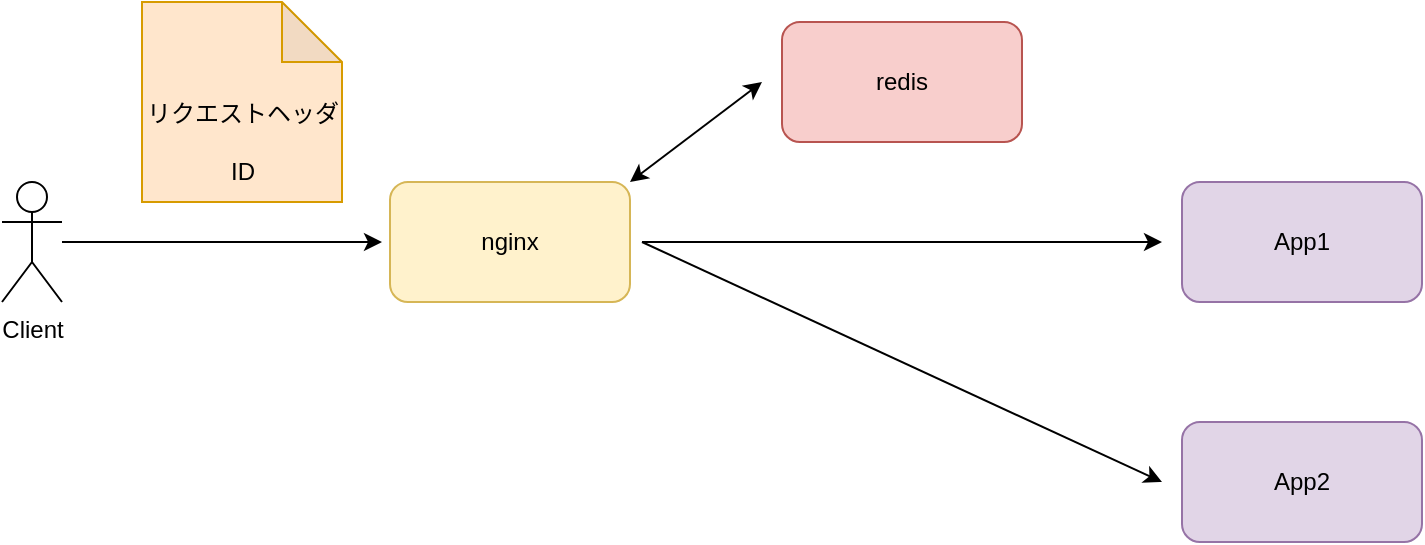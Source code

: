 <mxfile version="24.8.9">
  <diagram name="ページ1" id="VDIOmaGnJv5ViJCnQeY3">
    <mxGraphModel dx="824" dy="562" grid="1" gridSize="10" guides="1" tooltips="1" connect="1" arrows="1" fold="1" page="1" pageScale="1" pageWidth="827" pageHeight="1169" math="0" shadow="0">
      <root>
        <mxCell id="0" />
        <mxCell id="1" parent="0" />
        <mxCell id="0OuG4iOE2xHOer4jJF14-4" style="edgeStyle=orthogonalEdgeStyle;rounded=0;orthogonalLoop=1;jettySize=auto;html=1;" edge="1" parent="1" source="0OuG4iOE2xHOer4jJF14-1">
          <mxGeometry relative="1" as="geometry">
            <mxPoint x="290" y="260" as="targetPoint" />
          </mxGeometry>
        </mxCell>
        <mxCell id="0OuG4iOE2xHOer4jJF14-1" value="Client" style="shape=umlActor;verticalLabelPosition=bottom;verticalAlign=top;html=1;outlineConnect=0;" vertex="1" parent="1">
          <mxGeometry x="100" y="230" width="30" height="60" as="geometry" />
        </mxCell>
        <mxCell id="0OuG4iOE2xHOer4jJF14-2" value="nginx" style="rounded=1;whiteSpace=wrap;html=1;fillColor=#fff2cc;strokeColor=#d6b656;" vertex="1" parent="1">
          <mxGeometry x="294" y="230" width="120" height="60" as="geometry" />
        </mxCell>
        <mxCell id="0OuG4iOE2xHOer4jJF14-3" value="redis" style="rounded=1;whiteSpace=wrap;html=1;fillColor=#f8cecc;strokeColor=#b85450;" vertex="1" parent="1">
          <mxGeometry x="490" y="150" width="120" height="60" as="geometry" />
        </mxCell>
        <mxCell id="0OuG4iOE2xHOer4jJF14-6" value="App1" style="rounded=1;whiteSpace=wrap;html=1;fillColor=#e1d5e7;strokeColor=#9673a6;" vertex="1" parent="1">
          <mxGeometry x="690" y="230" width="120" height="60" as="geometry" />
        </mxCell>
        <mxCell id="0OuG4iOE2xHOer4jJF14-7" value="App2" style="rounded=1;whiteSpace=wrap;html=1;fillColor=#e1d5e7;strokeColor=#9673a6;" vertex="1" parent="1">
          <mxGeometry x="690" y="350" width="120" height="60" as="geometry" />
        </mxCell>
        <mxCell id="0OuG4iOE2xHOer4jJF14-9" value="" style="endArrow=classic;startArrow=classic;html=1;rounded=0;" edge="1" parent="1">
          <mxGeometry width="50" height="50" relative="1" as="geometry">
            <mxPoint x="414" y="230" as="sourcePoint" />
            <mxPoint x="480" y="180" as="targetPoint" />
          </mxGeometry>
        </mxCell>
        <mxCell id="0OuG4iOE2xHOer4jJF14-10" value="" style="shape=note;whiteSpace=wrap;html=1;backgroundOutline=1;darkOpacity=0.05;fillColor=#ffe6cc;strokeColor=#d79b00;" vertex="1" parent="1">
          <mxGeometry x="170" y="140" width="100" height="100" as="geometry" />
        </mxCell>
        <mxCell id="0OuG4iOE2xHOer4jJF14-11" value="リクエストヘッダ&lt;br&gt;&lt;br&gt;ID" style="text;html=1;align=center;verticalAlign=middle;resizable=0;points=[];autosize=1;strokeColor=none;fillColor=none;" vertex="1" parent="1">
          <mxGeometry x="160" y="180" width="120" height="60" as="geometry" />
        </mxCell>
        <mxCell id="0OuG4iOE2xHOer4jJF14-12" value="" style="endArrow=classic;html=1;rounded=0;" edge="1" parent="1">
          <mxGeometry width="50" height="50" relative="1" as="geometry">
            <mxPoint x="420" y="260" as="sourcePoint" />
            <mxPoint x="680" y="260" as="targetPoint" />
          </mxGeometry>
        </mxCell>
        <mxCell id="0OuG4iOE2xHOer4jJF14-13" value="" style="endArrow=classic;html=1;rounded=0;" edge="1" parent="1">
          <mxGeometry width="50" height="50" relative="1" as="geometry">
            <mxPoint x="420" y="260" as="sourcePoint" />
            <mxPoint x="680" y="380" as="targetPoint" />
          </mxGeometry>
        </mxCell>
      </root>
    </mxGraphModel>
  </diagram>
</mxfile>

